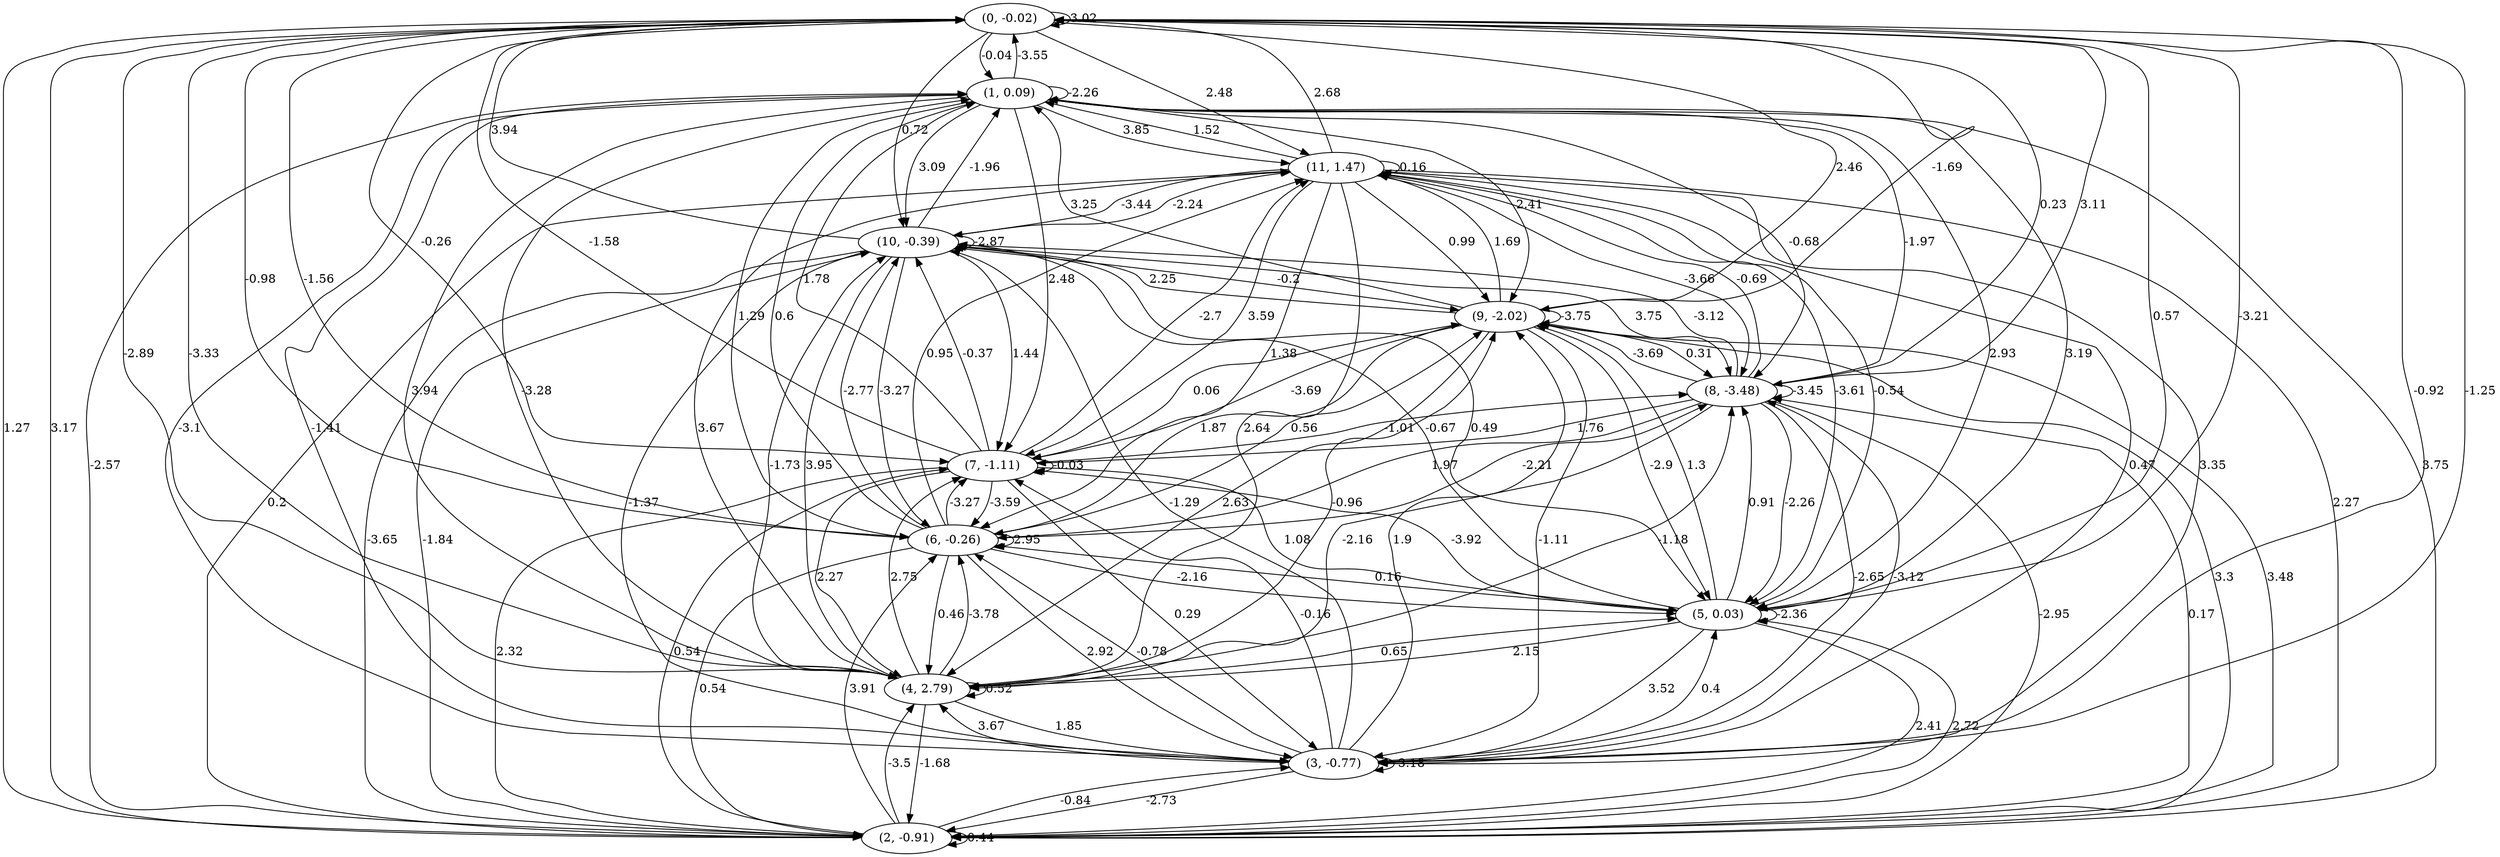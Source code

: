 digraph {
    0 [ label = "(0, -0.02)" ]
    1 [ label = "(1, 0.09)" ]
    2 [ label = "(2, -0.91)" ]
    3 [ label = "(3, -0.77)" ]
    4 [ label = "(4, 2.79)" ]
    5 [ label = "(5, 0.03)" ]
    6 [ label = "(6, -0.26)" ]
    7 [ label = "(7, -1.11)" ]
    8 [ label = "(8, -3.48)" ]
    9 [ label = "(9, -2.02)" ]
    10 [ label = "(10, -0.39)" ]
    11 [ label = "(11, 1.47)" ]
    0 -> 0 [ label = "3.02" ]
    1 -> 1 [ label = "-2.26" ]
    2 -> 2 [ label = "0.44" ]
    3 -> 3 [ label = "-3.18" ]
    4 -> 4 [ label = "0.52" ]
    5 -> 5 [ label = "-2.36" ]
    6 -> 6 [ label = "2.95" ]
    7 -> 7 [ label = "-0.03" ]
    8 -> 8 [ label = "-3.45" ]
    9 -> 9 [ label = "-3.75" ]
    10 -> 10 [ label = "-2.87" ]
    11 -> 11 [ label = "0.16" ]
    1 -> 0 [ label = "-3.55" ]
    2 -> 0 [ label = "3.17" ]
    3 -> 0 [ label = "-1.25" ]
    4 -> 0 [ label = "-3.33" ]
    5 -> 0 [ label = "-3.21" ]
    6 -> 0 [ label = "-1.56" ]
    7 -> 0 [ label = "-1.58" ]
    8 -> 0 [ label = "3.11" ]
    9 -> 0 [ label = "-1.69" ]
    10 -> 0 [ label = "3.94" ]
    11 -> 0 [ label = "2.68" ]
    0 -> 1 [ label = "-0.04" ]
    2 -> 1 [ label = "-2.57" ]
    3 -> 1 [ label = "-1.41" ]
    4 -> 1 [ label = "-3.28" ]
    5 -> 1 [ label = "3.19" ]
    6 -> 1 [ label = "0.6" ]
    7 -> 1 [ label = "1.78" ]
    8 -> 1 [ label = "-1.97" ]
    9 -> 1 [ label = "3.25" ]
    10 -> 1 [ label = "-1.96" ]
    11 -> 1 [ label = "1.52" ]
    0 -> 2 [ label = "1.27" ]
    1 -> 2 [ label = "3.75" ]
    3 -> 2 [ label = "-2.73" ]
    4 -> 2 [ label = "-1.68" ]
    5 -> 2 [ label = "2.41" ]
    6 -> 2 [ label = "0.54" ]
    7 -> 2 [ label = "2.32" ]
    8 -> 2 [ label = "-2.95" ]
    9 -> 2 [ label = "3.3" ]
    10 -> 2 [ label = "-3.65" ]
    11 -> 2 [ label = "2.27" ]
    0 -> 3 [ label = "-0.92" ]
    1 -> 3 [ label = "-3.1" ]
    2 -> 3 [ label = "-0.84" ]
    4 -> 3 [ label = "1.85" ]
    5 -> 3 [ label = "3.52" ]
    6 -> 3 [ label = "2.92" ]
    7 -> 3 [ label = "0.29" ]
    8 -> 3 [ label = "-2.65" ]
    9 -> 3 [ label = "-1.11" ]
    10 -> 3 [ label = "-1.37" ]
    11 -> 3 [ label = "3.35" ]
    0 -> 4 [ label = "-2.89" ]
    1 -> 4 [ label = "3.94" ]
    2 -> 4 [ label = "-3.5" ]
    3 -> 4 [ label = "3.67" ]
    5 -> 4 [ label = "2.15" ]
    6 -> 4 [ label = "0.46" ]
    7 -> 4 [ label = "2.27" ]
    8 -> 4 [ label = "-2.16" ]
    9 -> 4 [ label = "2.63" ]
    10 -> 4 [ label = "3.95" ]
    11 -> 4 [ label = "2.64" ]
    0 -> 5 [ label = "0.57" ]
    1 -> 5 [ label = "2.93" ]
    2 -> 5 [ label = "2.72" ]
    3 -> 5 [ label = "0.4" ]
    4 -> 5 [ label = "0.65" ]
    6 -> 5 [ label = "-2.16" ]
    7 -> 5 [ label = "1.08" ]
    8 -> 5 [ label = "-2.26" ]
    9 -> 5 [ label = "-2.9" ]
    10 -> 5 [ label = "0.49" ]
    11 -> 5 [ label = "-3.61" ]
    0 -> 6 [ label = "-0.98" ]
    1 -> 6 [ label = "1.29" ]
    2 -> 6 [ label = "3.91" ]
    3 -> 6 [ label = "-0.78" ]
    4 -> 6 [ label = "-3.78" ]
    5 -> 6 [ label = "0.16" ]
    7 -> 6 [ label = "-3.59" ]
    8 -> 6 [ label = "1.97" ]
    9 -> 6 [ label = "1.87" ]
    10 -> 6 [ label = "-3.27" ]
    11 -> 6 [ label = "1.38" ]
    0 -> 7 [ label = "-0.26" ]
    1 -> 7 [ label = "2.48" ]
    2 -> 7 [ label = "0.54" ]
    3 -> 7 [ label = "-0.16" ]
    4 -> 7 [ label = "2.75" ]
    5 -> 7 [ label = "-3.92" ]
    6 -> 7 [ label = "-3.27" ]
    8 -> 7 [ label = "1.76" ]
    9 -> 7 [ label = "-3.69" ]
    10 -> 7 [ label = "1.44" ]
    11 -> 7 [ label = "3.59" ]
    0 -> 8 [ label = "0.23" ]
    1 -> 8 [ label = "-0.68" ]
    2 -> 8 [ label = "0.17" ]
    3 -> 8 [ label = "-3.12" ]
    4 -> 8 [ label = "-1.18" ]
    5 -> 8 [ label = "0.91" ]
    6 -> 8 [ label = "-2.21" ]
    7 -> 8 [ label = "-1.01" ]
    9 -> 8 [ label = "0.31" ]
    10 -> 8 [ label = "3.75" ]
    11 -> 8 [ label = "-3.66" ]
    0 -> 9 [ label = "2.46" ]
    1 -> 9 [ label = "2.41" ]
    2 -> 9 [ label = "3.48" ]
    3 -> 9 [ label = "1.9" ]
    4 -> 9 [ label = "-0.96" ]
    5 -> 9 [ label = "1.3" ]
    6 -> 9 [ label = "0.56" ]
    7 -> 9 [ label = "0.06" ]
    8 -> 9 [ label = "-3.69" ]
    10 -> 9 [ label = "-0.2" ]
    11 -> 9 [ label = "0.99" ]
    0 -> 10 [ label = "0.72" ]
    1 -> 10 [ label = "3.09" ]
    2 -> 10 [ label = "-1.84" ]
    3 -> 10 [ label = "-1.29" ]
    4 -> 10 [ label = "-1.73" ]
    5 -> 10 [ label = "-0.67" ]
    6 -> 10 [ label = "-2.77" ]
    7 -> 10 [ label = "-0.37" ]
    8 -> 10 [ label = "-3.12" ]
    9 -> 10 [ label = "2.25" ]
    11 -> 10 [ label = "-3.44" ]
    0 -> 11 [ label = "2.48" ]
    1 -> 11 [ label = "3.85" ]
    2 -> 11 [ label = "0.2" ]
    3 -> 11 [ label = "0.47" ]
    4 -> 11 [ label = "3.67" ]
    5 -> 11 [ label = "-0.54" ]
    6 -> 11 [ label = "0.95" ]
    7 -> 11 [ label = "-2.7" ]
    8 -> 11 [ label = "-0.69" ]
    9 -> 11 [ label = "1.69" ]
    10 -> 11 [ label = "-2.24" ]
}

